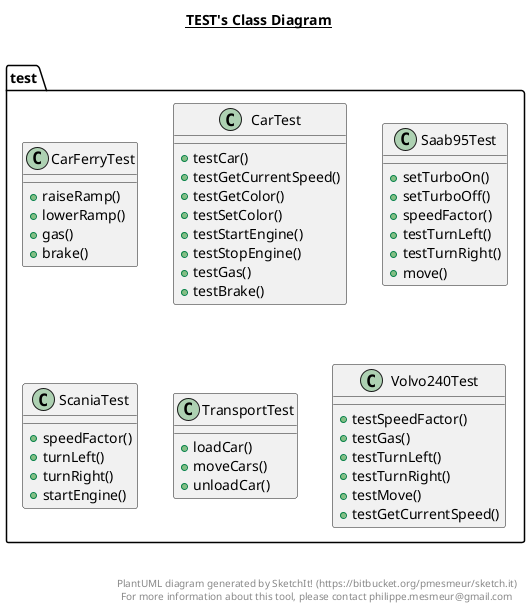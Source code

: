 @startuml

title __TEST's Class Diagram__\n

  package test {
    class CarFerryTest {
        + raiseRamp()
        + lowerRamp()
        + gas()
        + brake()
    }
  }
  

  package test {
    class CarTest {
        + testCar()
        + testGetCurrentSpeed()
        + testGetColor()
        + testSetColor()
        + testStartEngine()
        + testStopEngine()
        + testGas()
        + testBrake()
    }
  }
  

  package test {
    class Saab95Test {
        + setTurboOn()
        + setTurboOff()
        + speedFactor()
        + testTurnLeft()
        + testTurnRight()
        + move()
    }
  }
  

  package test {
    class ScaniaTest {
        + speedFactor()
        + turnLeft()
        + turnRight()
        + startEngine()
    }
  }
  

  package test {
    class TransportTest {
        + loadCar()
        + moveCars()
        + unloadCar()
    }
  }
  

  package test {
    class Volvo240Test {
        + testSpeedFactor()
        + testGas()
        + testTurnLeft()
        + testTurnRight()
        + testMove()
        + testGetCurrentSpeed()
    }
  }
  



right footer


PlantUML diagram generated by SketchIt! (https://bitbucket.org/pmesmeur/sketch.it)
For more information about this tool, please contact philippe.mesmeur@gmail.com
endfooter

@enduml
